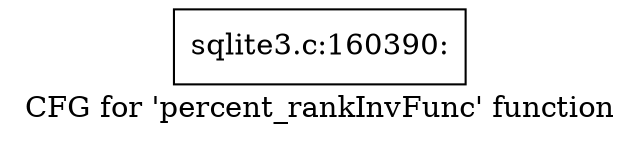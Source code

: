 digraph "CFG for 'percent_rankInvFunc' function" {
	label="CFG for 'percent_rankInvFunc' function";

	Node0x55c0fa6e43c0 [shape=record,label="{sqlite3.c:160390:}"];
}
